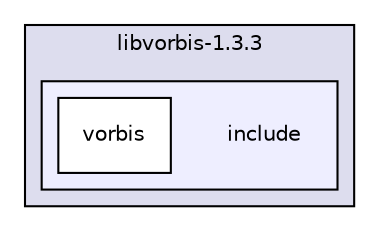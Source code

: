digraph "vorbis/libvorbis-1.3.3/include" {
  compound=true
  node [ fontsize="10", fontname="Helvetica"];
  edge [ labelfontsize="10", labelfontname="Helvetica"];
  subgraph clusterdir_465e7e0d29f66b77a98aa16791989bef {
    graph [ bgcolor="#ddddee", pencolor="black", label="libvorbis-1.3.3" fontname="Helvetica", fontsize="10", URL="dir_465e7e0d29f66b77a98aa16791989bef.html"]
  subgraph clusterdir_a6c070ffc9e4cf684ec5e7de1df8e9e8 {
    graph [ bgcolor="#eeeeff", pencolor="black", label="" URL="dir_a6c070ffc9e4cf684ec5e7de1df8e9e8.html"];
    dir_a6c070ffc9e4cf684ec5e7de1df8e9e8 [shape=plaintext label="include"];
    dir_ba65c946af80bd018852465182fc07b7 [shape=box label="vorbis" color="black" fillcolor="white" style="filled" URL="dir_ba65c946af80bd018852465182fc07b7.html"];
  }
  }
}
